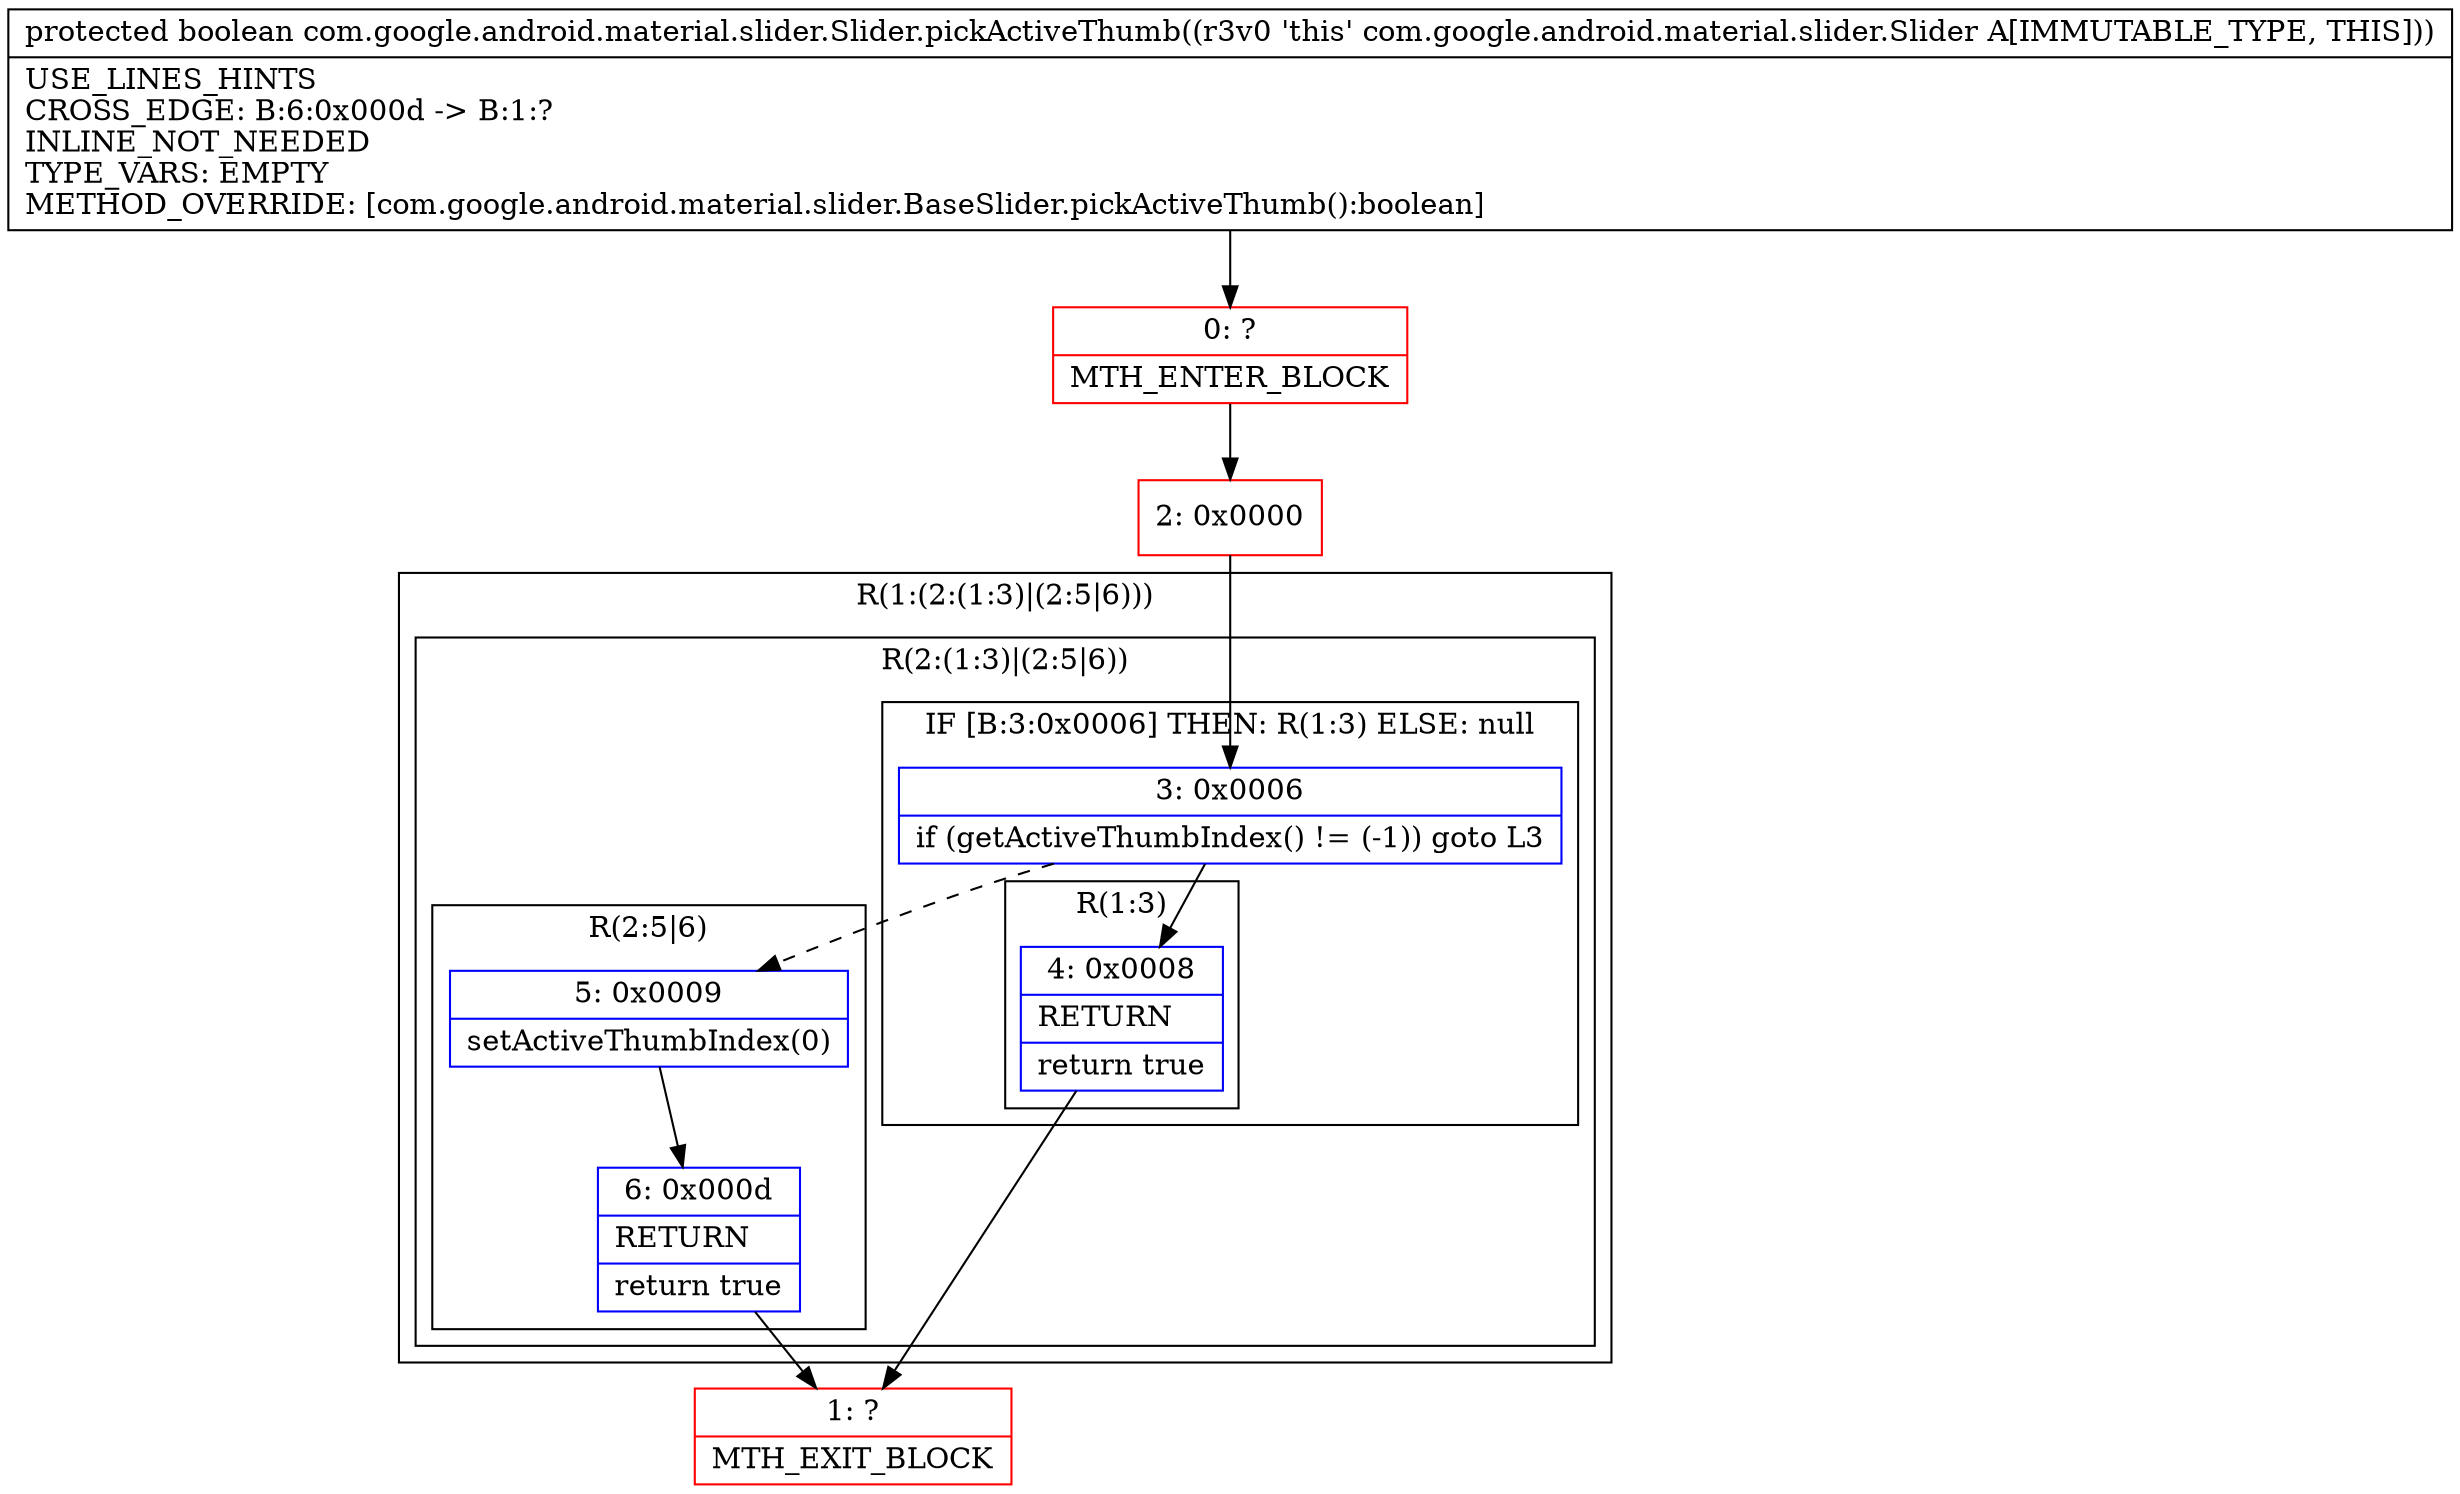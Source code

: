 digraph "CFG forcom.google.android.material.slider.Slider.pickActiveThumb()Z" {
subgraph cluster_Region_858058304 {
label = "R(1:(2:(1:3)|(2:5|6)))";
node [shape=record,color=blue];
subgraph cluster_Region_896345589 {
label = "R(2:(1:3)|(2:5|6))";
node [shape=record,color=blue];
subgraph cluster_IfRegion_1778111689 {
label = "IF [B:3:0x0006] THEN: R(1:3) ELSE: null";
node [shape=record,color=blue];
Node_3 [shape=record,label="{3\:\ 0x0006|if (getActiveThumbIndex() != (\-1)) goto L3\l}"];
subgraph cluster_Region_581784921 {
label = "R(1:3)";
node [shape=record,color=blue];
Node_4 [shape=record,label="{4\:\ 0x0008|RETURN\l|return true\l}"];
}
}
subgraph cluster_Region_921692578 {
label = "R(2:5|6)";
node [shape=record,color=blue];
Node_5 [shape=record,label="{5\:\ 0x0009|setActiveThumbIndex(0)\l}"];
Node_6 [shape=record,label="{6\:\ 0x000d|RETURN\l|return true\l}"];
}
}
}
Node_0 [shape=record,color=red,label="{0\:\ ?|MTH_ENTER_BLOCK\l}"];
Node_2 [shape=record,color=red,label="{2\:\ 0x0000}"];
Node_1 [shape=record,color=red,label="{1\:\ ?|MTH_EXIT_BLOCK\l}"];
MethodNode[shape=record,label="{protected boolean com.google.android.material.slider.Slider.pickActiveThumb((r3v0 'this' com.google.android.material.slider.Slider A[IMMUTABLE_TYPE, THIS]))  | USE_LINES_HINTS\lCROSS_EDGE: B:6:0x000d \-\> B:1:?\lINLINE_NOT_NEEDED\lTYPE_VARS: EMPTY\lMETHOD_OVERRIDE: [com.google.android.material.slider.BaseSlider.pickActiveThumb():boolean]\l}"];
MethodNode -> Node_0;Node_3 -> Node_4;
Node_3 -> Node_5[style=dashed];
Node_4 -> Node_1;
Node_5 -> Node_6;
Node_6 -> Node_1;
Node_0 -> Node_2;
Node_2 -> Node_3;
}

